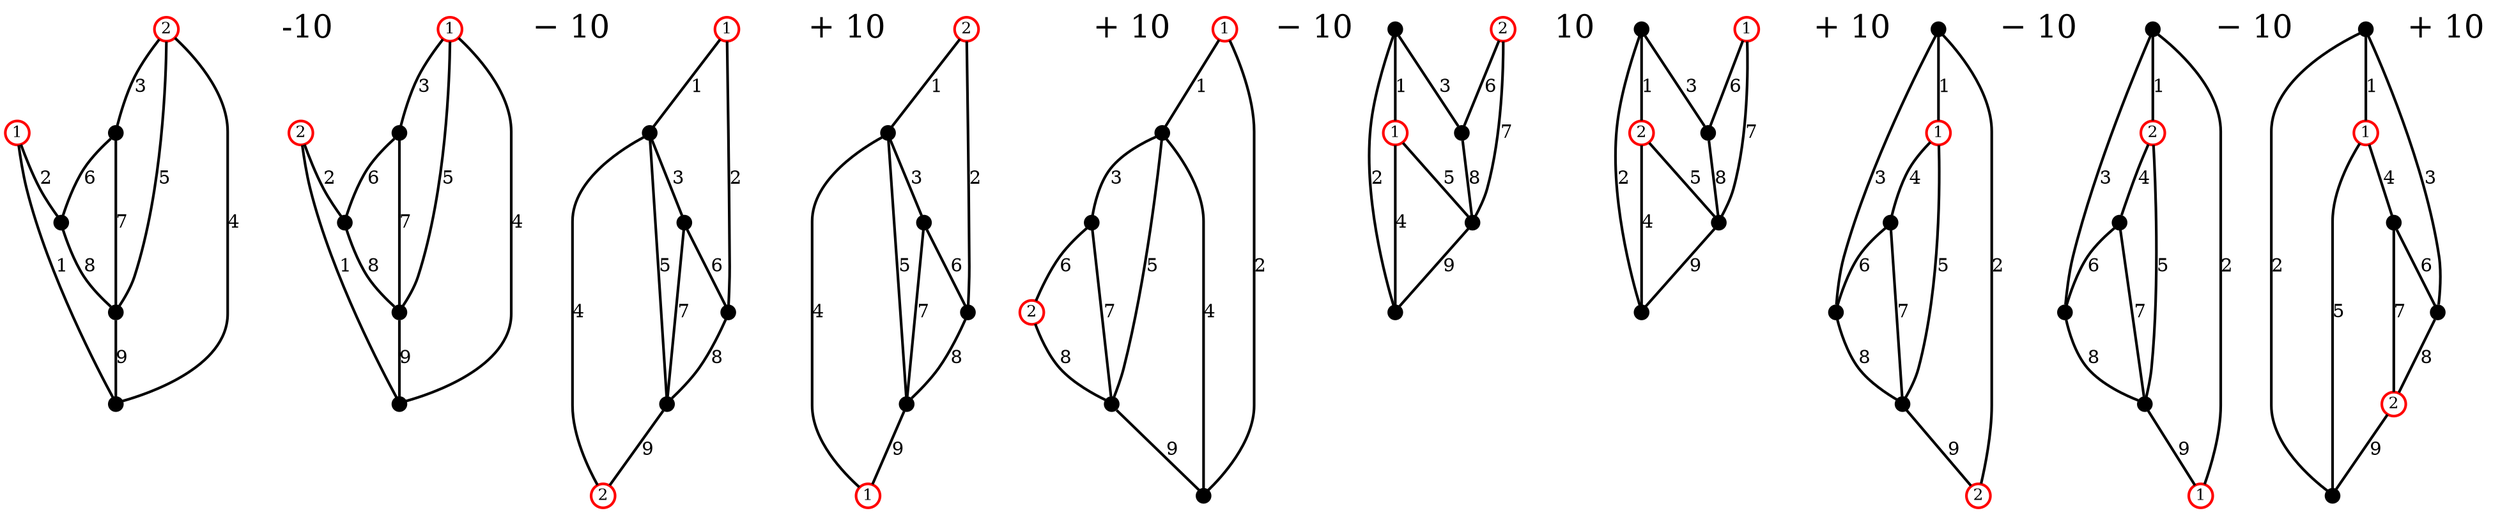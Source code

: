 graph  {
0 [color="#ff0000", extNr=1, fixedsize=True, fontsize="12pt", label=1, penwidth="2pt", pos="100,0", shape=circle, width="0.25pt"];
1 [color="#ff0000", extNr=2, fixedsize=True, fontsize="12pt", label=2, penwidth="2pt", pos="49,86", shape=circle, width="0.25pt"];
2 [pos="-50,86", shape=point, width="0.15pt"];
3 [pos="-99,0", shape=point, width="0.15pt"];
4 [pos="-49,-86", shape=point, width="0.15pt"];
5 [pos="49,-86", shape=point, width="0.15pt"];
6 [fontsize="24pt", label="-10", pos="-145,0", shape=plaintext];
7 [color="#ff0000", extNr=2, fixedsize=True, fontsize="12pt", label=2, penwidth="2pt", pos="400,0", shape=circle, width="0.25pt"];
8 [color="#ff0000", extNr=1, fixedsize=True, fontsize="12pt", label=1, penwidth="2pt", pos="349,86", shape=circle, width="0.25pt"];
9 [pos="249,86", shape=point, width="0.15pt"];
10 [pos="200,0", shape=point, width="0.15pt"];
11 [pos="250,-86", shape=point, width="0.15pt"];
12 [pos="349,-86", shape=point, width="0.15pt"];
13 [fontsize="24pt", label="− 10", pos="155,0", shape=plaintext];
14 [color="#ff0000", extNr=1, fixedsize=True, fontsize="12pt", label=1, penwidth="2pt", pos="700,0", shape=circle, width="0.25pt"];
15 [pos="649,86", shape=point, width="0.15pt"];
16 [pos="549,86", shape=point, width="0.15pt"];
17 [pos="500,0", shape=point, width="0.15pt"];
18 [pos="550,-86", shape=point, width="0.15pt"];
19 [color="#ff0000", extNr=2, fixedsize=True, fontsize="12pt", label=2, penwidth="2pt", pos="649,-86", shape=circle, width="0.25pt"];
20 [fontsize="24pt", label="+ 10", pos="455,0", shape=plaintext];
21 [color="#ff0000", extNr=2, fixedsize=True, fontsize="12pt", label=2, penwidth="2pt", pos="1000,0", shape=circle, width="0.25pt"];
22 [pos="949,86", shape=point, width="0.15pt"];
23 [pos="849,86", shape=point, width="0.15pt"];
24 [pos="800,0", shape=point, width="0.15pt"];
25 [pos="850,-86", shape=point, width="0.15pt"];
26 [color="#ff0000", extNr=1, fixedsize=True, fontsize="12pt", label=1, penwidth="2pt", pos="949,-86", shape=circle, width="0.25pt"];
27 [fontsize="24pt", label="+ 10", pos="755,0", shape=plaintext];
28 [color="#ff0000", extNr=1, fixedsize=True, fontsize="12pt", label=1, penwidth="2pt", pos="1300,0", shape=circle, width="0.25pt"];
29 [pos="1249,86", shape=point, width="0.15pt"];
30 [pos="1149,86", shape=point, width="0.15pt"];
31 [color="#ff0000", extNr=2, fixedsize=True, fontsize="12pt", label=2, penwidth="2pt", pos="1100,0", shape=circle, width="0.25pt"];
32 [pos="1150,-86", shape=point, width="0.15pt"];
33 [pos="1249,-86", shape=point, width="0.15pt"];
34 [fontsize="24pt", label="− 10", pos="1055,0", shape=plaintext];
35 [pos="100,-299", shape=point, width="0.15pt"];
36 [color="#ff0000", extNr=1, fixedsize=True, fontsize="12pt", label=1, penwidth="2pt", pos="49,-213", shape=circle, width="0.25pt"];
37 [color="#ff0000", extNr=2, fixedsize=True, fontsize="12pt", label=2, penwidth="2pt", pos="-50,-213", shape=circle, width="0.25pt"];
38 [pos="-99,-300", shape=point, width="0.15pt"];
39 [pos="-49,-386", shape=point, width="0.15pt"];
40 [pos="49,-386", shape=point, width="0.15pt"];
41 [fontsize="24pt", label=10, pos="-145,-300", shape=plaintext];
42 [pos="400,-299", shape=point, width="0.15pt"];
43 [color="#ff0000", extNr=2, fixedsize=True, fontsize="12pt", label=2, penwidth="2pt", pos="349,-213", shape=circle, width="0.25pt"];
44 [color="#ff0000", extNr=1, fixedsize=True, fontsize="12pt", label=1, penwidth="2pt", pos="249,-213", shape=circle, width="0.25pt"];
45 [pos="200,-300", shape=point, width="0.15pt"];
46 [pos="250,-386", shape=point, width="0.15pt"];
47 [pos="349,-386", shape=point, width="0.15pt"];
48 [fontsize="24pt", label="+ 10", pos="155,-300", shape=plaintext];
49 [pos="700,-299", shape=point, width="0.15pt"];
50 [color="#ff0000", extNr=1, fixedsize=True, fontsize="12pt", label=1, penwidth="2pt", pos="649,-213", shape=circle, width="0.25pt"];
51 [pos="549,-213", shape=point, width="0.15pt"];
52 [pos="500,-300", shape=point, width="0.15pt"];
53 [pos="550,-386", shape=point, width="0.15pt"];
54 [color="#ff0000", extNr=2, fixedsize=True, fontsize="12pt", label=2, penwidth="2pt", pos="649,-386", shape=circle, width="0.25pt"];
55 [fontsize="24pt", label="− 10", pos="455,-300", shape=plaintext];
56 [pos="1000,-299", shape=point, width="0.15pt"];
57 [color="#ff0000", extNr=2, fixedsize=True, fontsize="12pt", label=2, penwidth="2pt", pos="949,-213", shape=circle, width="0.25pt"];
58 [pos="849,-213", shape=point, width="0.15pt"];
59 [pos="800,-300", shape=point, width="0.15pt"];
60 [pos="850,-386", shape=point, width="0.15pt"];
61 [color="#ff0000", extNr=1, fixedsize=True, fontsize="12pt", label=1, penwidth="2pt", pos="949,-386", shape=circle, width="0.25pt"];
62 [fontsize="24pt", label="− 10", pos="755,-300", shape=plaintext];
63 [pos="1300,-299", shape=point, width="0.15pt"];
64 [color="#ff0000", extNr=1, fixedsize=True, fontsize="12pt", label=1, penwidth="2pt", pos="1249,-213", shape=circle, width="0.25pt"];
65 [pos="1149,-213", shape=point, width="0.15pt"];
66 [pos="1100,-300", shape=point, width="0.15pt"];
67 [color="#ff0000", extNr=2, fixedsize=True, fontsize="12pt", label=2, penwidth="2pt", pos="1150,-386", shape=circle, width="0.25pt"];
68 [pos="1249,-386", shape=point, width="0.15pt"];
"9coef" [fontsize="24pt", label="+ 10", pos="1055,-300", shape=plaintext];
0 -- 5  [key=0, label=1, order=1, penwidth="2.0"];
0 -- 3  [key=0, label=2, order=2, penwidth="2.0"];
1 -- 2  [key=0, label=3, order=3, penwidth="2.0"];
1 -- 5  [key=0, label=4, order=4, penwidth="2.0"];
1 -- 4  [key=0, label=5, order=5, penwidth="2.0"];
2 -- 3  [key=0, label=6, order=6, penwidth="2.0"];
2 -- 4  [key=0, label=7, order=7, penwidth="2.0"];
3 -- 4  [key=0, label=8, order=8, penwidth="2.0"];
4 -- 5  [key=0, label=9, order=9, penwidth="2.0"];
7 -- 12  [key=0, label=1, order=1, penwidth="2.0"];
7 -- 10  [key=0, label=2, order=2, penwidth="2.0"];
8 -- 9  [key=0, label=3, order=3, penwidth="2.0"];
8 -- 12  [key=0, label=4, order=4, penwidth="2.0"];
8 -- 11  [key=0, label=5, order=5, penwidth="2.0"];
9 -- 10  [key=0, label=6, order=6, penwidth="2.0"];
9 -- 11  [key=0, label=7, order=7, penwidth="2.0"];
10 -- 11  [key=0, label=8, order=8, penwidth="2.0"];
11 -- 12  [key=0, label=9, order=9, penwidth="2.0"];
14 -- 15  [key=0, label=1, order=1, penwidth="2.0"];
14 -- 17  [key=0, label=2, order=2, penwidth="2.0"];
15 -- 16  [key=0, label=3, order=3, penwidth="2.0"];
15 -- 19  [key=0, label=4, order=4, penwidth="2.0"];
15 -- 18  [key=0, label=5, order=5, penwidth="2.0"];
16 -- 17  [key=0, label=6, order=6, penwidth="2.0"];
16 -- 18  [key=0, label=7, order=7, penwidth="2.0"];
17 -- 18  [key=0, label=8, order=8, penwidth="2.0"];
18 -- 19  [key=0, label=9, order=9, penwidth="2.0"];
21 -- 22  [key=0, label=1, order=1, penwidth="2.0"];
21 -- 24  [key=0, label=2, order=2, penwidth="2.0"];
22 -- 23  [key=0, label=3, order=3, penwidth="2.0"];
22 -- 26  [key=0, label=4, order=4, penwidth="2.0"];
22 -- 25  [key=0, label=5, order=5, penwidth="2.0"];
23 -- 24  [key=0, label=6, order=6, penwidth="2.0"];
23 -- 25  [key=0, label=7, order=7, penwidth="2.0"];
24 -- 25  [key=0, label=8, order=8, penwidth="2.0"];
25 -- 26  [key=0, label=9, order=9, penwidth="2.0"];
28 -- 29  [key=0, label=1, order=1, penwidth="2.0"];
28 -- 33  [key=0, label=2, order=2, penwidth="2.0"];
29 -- 30  [key=0, label=3, order=3, penwidth="2.0"];
29 -- 33  [key=0, label=4, order=4, penwidth="2.0"];
29 -- 32  [key=0, label=5, order=5, penwidth="2.0"];
30 -- 31  [key=0, label=6, order=6, penwidth="2.0"];
30 -- 32  [key=0, label=7, order=7, penwidth="2.0"];
31 -- 32  [key=0, label=8, order=8, penwidth="2.0"];
32 -- 33  [key=0, label=9, order=9, penwidth="2.0"];
35 -- 36  [key=0, label=1, order=1, penwidth="2.0"];
35 -- 40  [key=0, label=2, order=2, penwidth="2.0"];
35 -- 38  [key=0, label=3, order=3, penwidth="2.0"];
36 -- 40  [key=0, label=4, order=4, penwidth="2.0"];
36 -- 39  [key=0, label=5, order=5, penwidth="2.0"];
37 -- 38  [key=0, label=6, order=6, penwidth="2.0"];
37 -- 39  [key=0, label=7, order=7, penwidth="2.0"];
38 -- 39  [key=0, label=8, order=8, penwidth="2.0"];
39 -- 40  [key=0, label=9, order=9, penwidth="2.0"];
42 -- 43  [key=0, label=1, order=1, penwidth="2.0"];
42 -- 47  [key=0, label=2, order=2, penwidth="2.0"];
42 -- 45  [key=0, label=3, order=3, penwidth="2.0"];
43 -- 47  [key=0, label=4, order=4, penwidth="2.0"];
43 -- 46  [key=0, label=5, order=5, penwidth="2.0"];
44 -- 45  [key=0, label=6, order=6, penwidth="2.0"];
44 -- 46  [key=0, label=7, order=7, penwidth="2.0"];
45 -- 46  [key=0, label=8, order=8, penwidth="2.0"];
46 -- 47  [key=0, label=9, order=9, penwidth="2.0"];
49 -- 50  [key=0, label=1, order=1, penwidth="2.0"];
49 -- 54  [key=0, label=2, order=2, penwidth="2.0"];
49 -- 52  [key=0, label=3, order=3, penwidth="2.0"];
50 -- 51  [key=0, label=4, order=4, penwidth="2.0"];
50 -- 53  [key=0, label=5, order=5, penwidth="2.0"];
51 -- 52  [key=0, label=6, order=6, penwidth="2.0"];
51 -- 53  [key=0, label=7, order=7, penwidth="2.0"];
52 -- 53  [key=0, label=8, order=8, penwidth="2.0"];
53 -- 54  [key=0, label=9, order=9, penwidth="2.0"];
56 -- 57  [key=0, label=1, order=1, penwidth="2.0"];
56 -- 61  [key=0, label=2, order=2, penwidth="2.0"];
56 -- 59  [key=0, label=3, order=3, penwidth="2.0"];
57 -- 58  [key=0, label=4, order=4, penwidth="2.0"];
57 -- 60  [key=0, label=5, order=5, penwidth="2.0"];
58 -- 59  [key=0, label=6, order=6, penwidth="2.0"];
58 -- 60  [key=0, label=7, order=7, penwidth="2.0"];
59 -- 60  [key=0, label=8, order=8, penwidth="2.0"];
60 -- 61  [key=0, label=9, order=9, penwidth="2.0"];
63 -- 64  [key=0, label=1, order=1, penwidth="2.0"];
63 -- 68  [key=0, label=2, order=2, penwidth="2.0"];
63 -- 66  [key=0, label=3, order=3, penwidth="2.0"];
64 -- 65  [key=0, label=4, order=4, penwidth="2.0"];
64 -- 68  [key=0, label=5, order=5, penwidth="2.0"];
65 -- 66  [key=0, label=6, order=6, penwidth="2.0"];
65 -- 67  [key=0, label=7, order=7, penwidth="2.0"];
66 -- 67  [key=0, label=8, order=8, penwidth="2.0"];
67 -- 68  [key=0, label=9, order=9, penwidth="2.0"];
}

